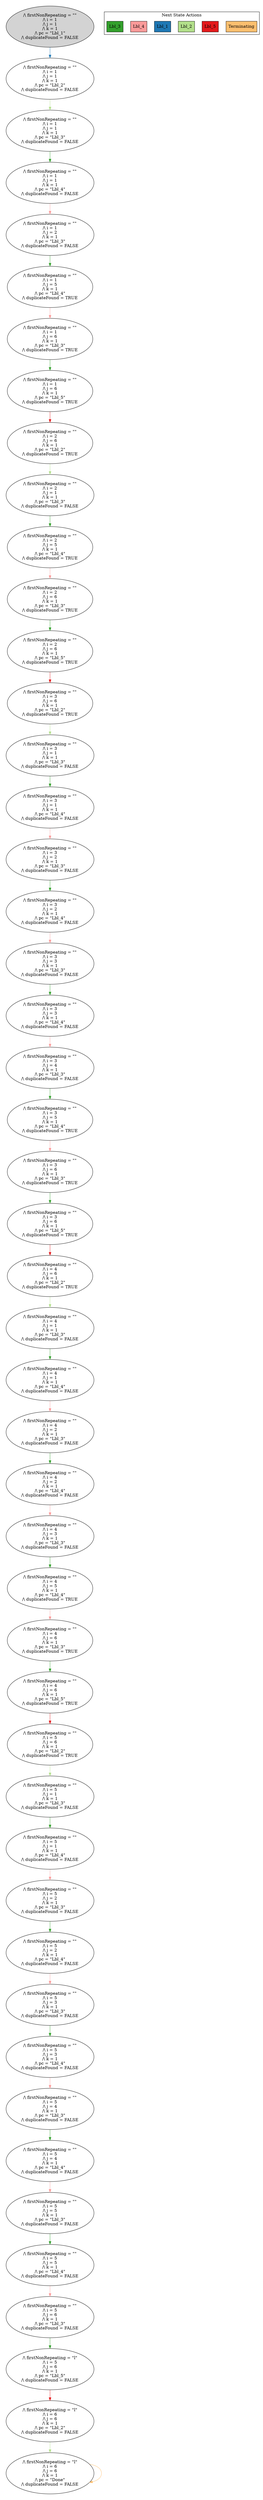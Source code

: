 strict digraph DiskGraph {
edge [colorscheme="paired12"]
nodesep=0.35;
subgraph cluster_graph {
color="white";
-8445810753410017707 [label="/\\ firstNonRepeating = \"\"\n/\\ i = 1\n/\\ j = 1\n/\\ k = 1\n/\\ pc = \"Lbl_1\"\n/\\ duplicateFound = FALSE",style = filled]
-8445810753410017707 -> 4161201901542188738 [label="",color="2",fontcolor="2"];
4161201901542188738 [label="/\\ firstNonRepeating = \"\"\n/\\ i = 1\n/\\ j = 1\n/\\ k = 1\n/\\ pc = \"Lbl_2\"\n/\\ duplicateFound = FALSE"];
4161201901542188738 -> 6299651132098742607 [label="",color="3",fontcolor="3"];
6299651132098742607 [label="/\\ firstNonRepeating = \"\"\n/\\ i = 1\n/\\ j = 1\n/\\ k = 1\n/\\ pc = \"Lbl_3\"\n/\\ duplicateFound = FALSE"];
6299651132098742607 -> -2291497589487780501 [label="",color="4",fontcolor="4"];
-2291497589487780501 [label="/\\ firstNonRepeating = \"\"\n/\\ i = 1\n/\\ j = 1\n/\\ k = 1\n/\\ pc = \"Lbl_4\"\n/\\ duplicateFound = FALSE"];
-2291497589487780501 -> 3518388110111665684 [label="",color="5",fontcolor="5"];
3518388110111665684 [label="/\\ firstNonRepeating = \"\"\n/\\ i = 1\n/\\ j = 2\n/\\ k = 1\n/\\ pc = \"Lbl_3\"\n/\\ duplicateFound = FALSE"];
3518388110111665684 -> -376120355125944019 [label="",color="4",fontcolor="4"];
-376120355125944019 [label="/\\ firstNonRepeating = \"\"\n/\\ i = 1\n/\\ j = 5\n/\\ k = 1\n/\\ pc = \"Lbl_4\"\n/\\ duplicateFound = TRUE"];
-376120355125944019 -> 3037366557562892882 [label="",color="5",fontcolor="5"];
3037366557562892882 [label="/\\ firstNonRepeating = \"\"\n/\\ i = 1\n/\\ j = 6\n/\\ k = 1\n/\\ pc = \"Lbl_3\"\n/\\ duplicateFound = TRUE"];
3037366557562892882 -> -888444106607465989 [label="",color="4",fontcolor="4"];
-888444106607465989 [label="/\\ firstNonRepeating = \"\"\n/\\ i = 1\n/\\ j = 6\n/\\ k = 1\n/\\ pc = \"Lbl_5\"\n/\\ duplicateFound = TRUE"];
-888444106607465989 -> 2560955931721792977 [label="",color="6",fontcolor="6"];
2560955931721792977 [label="/\\ firstNonRepeating = \"\"\n/\\ i = 2\n/\\ j = 6\n/\\ k = 1\n/\\ pc = \"Lbl_2\"\n/\\ duplicateFound = TRUE"];
2560955931721792977 -> 3464178536783358273 [label="",color="3",fontcolor="3"];
3464178536783358273 [label="/\\ firstNonRepeating = \"\"\n/\\ i = 2\n/\\ j = 1\n/\\ k = 1\n/\\ pc = \"Lbl_3\"\n/\\ duplicateFound = FALSE"];
3464178536783358273 -> -7081866630911786717 [label="",color="4",fontcolor="4"];
-7081866630911786717 [label="/\\ firstNonRepeating = \"\"\n/\\ i = 2\n/\\ j = 5\n/\\ k = 1\n/\\ pc = \"Lbl_4\"\n/\\ duplicateFound = TRUE"];
-7081866630911786717 -> 5573489995518104156 [label="",color="5",fontcolor="5"];
5573489995518104156 [label="/\\ firstNonRepeating = \"\"\n/\\ i = 2\n/\\ j = 6\n/\\ k = 1\n/\\ pc = \"Lbl_3\"\n/\\ duplicateFound = TRUE"];
5573489995518104156 -> -7722411536643503627 [label="",color="4",fontcolor="4"];
-7722411536643503627 [label="/\\ firstNonRepeating = \"\"\n/\\ i = 2\n/\\ j = 6\n/\\ k = 1\n/\\ pc = \"Lbl_5\"\n/\\ duplicateFound = TRUE"];
-7722411536643503627 -> 98809719150731819 [label="",color="6",fontcolor="6"];
98809719150731819 [label="/\\ firstNonRepeating = \"\"\n/\\ i = 3\n/\\ j = 6\n/\\ k = 1\n/\\ pc = \"Lbl_2\"\n/\\ duplicateFound = TRUE"];
98809719150731819 -> 1352875618372433595 [label="",color="3",fontcolor="3"];
1352875618372433595 [label="/\\ firstNonRepeating = \"\"\n/\\ i = 3\n/\\ j = 1\n/\\ k = 1\n/\\ pc = \"Lbl_3\"\n/\\ duplicateFound = FALSE"];
1352875618372433595 -> -6514371701769731425 [label="",color="4",fontcolor="4"];
-6514371701769731425 [label="/\\ firstNonRepeating = \"\"\n/\\ i = 3\n/\\ j = 1\n/\\ k = 1\n/\\ pc = \"Lbl_4\"\n/\\ duplicateFound = FALSE"];
-6514371701769731425 -> 8464912692563136992 [label="",color="5",fontcolor="5"];
8464912692563136992 [label="/\\ firstNonRepeating = \"\"\n/\\ i = 3\n/\\ j = 2\n/\\ k = 1\n/\\ pc = \"Lbl_3\"\n/\\ duplicateFound = FALSE"];
8464912692563136992 -> -4456516924533938748 [label="",color="4",fontcolor="4"];
-4456516924533938748 [label="/\\ firstNonRepeating = \"\"\n/\\ i = 3\n/\\ j = 2\n/\\ k = 1\n/\\ pc = \"Lbl_4\"\n/\\ duplicateFound = FALSE"];
-4456516924533938748 -> -4409567511772486316 [label="",color="5",fontcolor="5"];
-4409567511772486316 [label="/\\ firstNonRepeating = \"\"\n/\\ i = 3\n/\\ j = 3\n/\\ k = 1\n/\\ pc = \"Lbl_3\"\n/\\ duplicateFound = FALSE"];
-4409567511772486316 -> 8471339014328815984 [label="",color="4",fontcolor="4"];
8471339014328815984 [label="/\\ firstNonRepeating = \"\"\n/\\ i = 3\n/\\ j = 3\n/\\ k = 1\n/\\ pc = \"Lbl_4\"\n/\\ duplicateFound = FALSE"];
8471339014328815984 -> -5041928036656865450 [label="",color="5",fontcolor="5"];
-5041928036656865450 [label="/\\ firstNonRepeating = \"\"\n/\\ i = 3\n/\\ j = 4\n/\\ k = 1\n/\\ pc = \"Lbl_3\"\n/\\ duplicateFound = FALSE"];
-5041928036656865450 -> -4652927731134193959 [label="",color="4",fontcolor="4"];
-4652927731134193959 [label="/\\ firstNonRepeating = \"\"\n/\\ i = 3\n/\\ j = 5\n/\\ k = 1\n/\\ pc = \"Lbl_4\"\n/\\ duplicateFound = TRUE"];
-4652927731134193959 -> 8037903529923169702 [label="",color="5",fontcolor="5"];
8037903529923169702 [label="/\\ firstNonRepeating = \"\"\n/\\ i = 3\n/\\ j = 6\n/\\ k = 1\n/\\ pc = \"Lbl_3\"\n/\\ duplicateFound = TRUE"];
8037903529923169702 -> -5331937962896828913 [label="",color="4",fontcolor="4"];
-5331937962896828913 [label="/\\ firstNonRepeating = \"\"\n/\\ i = 3\n/\\ j = 6\n/\\ k = 1\n/\\ pc = \"Lbl_5\"\n/\\ duplicateFound = TRUE"];
-5331937962896828913 -> -1335992995917152819 [label="",color="6",fontcolor="6"];
-1335992995917152819 [label="/\\ firstNonRepeating = \"\"\n/\\ i = 4\n/\\ j = 6\n/\\ k = 1\n/\\ pc = \"Lbl_2\"\n/\\ duplicateFound = TRUE"];
-1335992995917152819 -> -77420267256190627 [label="",color="3",fontcolor="3"];
-77420267256190627 [label="/\\ firstNonRepeating = \"\"\n/\\ i = 4\n/\\ j = 1\n/\\ k = 1\n/\\ pc = \"Lbl_3\"\n/\\ duplicateFound = FALSE"];
-77420267256190627 -> 5310552015692094841 [label="",color="4",fontcolor="4"];
5310552015692094841 [label="/\\ firstNonRepeating = \"\"\n/\\ i = 4\n/\\ j = 1\n/\\ k = 1\n/\\ pc = \"Lbl_4\"\n/\\ duplicateFound = FALSE"];
5310552015692094841 -> -7398294167751979514 [label="",color="5",fontcolor="5"];
-7398294167751979514 [label="/\\ firstNonRepeating = \"\"\n/\\ i = 4\n/\\ j = 2\n/\\ k = 1\n/\\ pc = \"Lbl_3\"\n/\\ duplicateFound = FALSE"];
-7398294167751979514 -> 3318544759412505122 [label="",color="4",fontcolor="4"];
3318544759412505122 [label="/\\ firstNonRepeating = \"\"\n/\\ i = 4\n/\\ j = 2\n/\\ k = 1\n/\\ pc = \"Lbl_4\"\n/\\ duplicateFound = FALSE"];
3318544759412505122 -> 3378968753073420978 [label="",color="5",fontcolor="5"];
3378968753073420978 [label="/\\ firstNonRepeating = \"\"\n/\\ i = 4\n/\\ j = 3\n/\\ k = 1\n/\\ pc = \"Lbl_3\"\n/\\ duplicateFound = FALSE"];
3378968753073420978 -> 6001021735091683647 [label="",color="4",fontcolor="4"];
6001021735091683647 [label="/\\ firstNonRepeating = \"\"\n/\\ i = 4\n/\\ j = 5\n/\\ k = 1\n/\\ pc = \"Lbl_4\"\n/\\ duplicateFound = TRUE"];
6001021735091683647 -> -8960248784675499456 [label="",color="5",fontcolor="5"];
-8960248784675499456 [label="/\\ firstNonRepeating = \"\"\n/\\ i = 4\n/\\ j = 6\n/\\ k = 1\n/\\ pc = \"Lbl_3\"\n/\\ duplicateFound = TRUE"];
-8960248784675499456 -> 6497486124380457449 [label="",color="4",fontcolor="4"];
6497486124380457449 [label="/\\ firstNonRepeating = \"\"\n/\\ i = 4\n/\\ j = 6\n/\\ k = 1\n/\\ pc = \"Lbl_5\"\n/\\ duplicateFound = TRUE"];
6497486124380457449 -> -3485570325346541001 [label="",color="6",fontcolor="6"];
-3485570325346541001 [label="/\\ firstNonRepeating = \"\"\n/\\ i = 5\n/\\ j = 6\n/\\ k = 1\n/\\ pc = \"Lbl_2\"\n/\\ duplicateFound = TRUE"];
-3485570325346541001 -> -2577836217913149785 [label="",color="3",fontcolor="3"];
-2577836217913149785 [label="/\\ firstNonRepeating = \"\"\n/\\ i = 5\n/\\ j = 1\n/\\ k = 1\n/\\ pc = \"Lbl_3\"\n/\\ duplicateFound = FALSE"];
-2577836217913149785 -> 7739299450701398659 [label="",color="4",fontcolor="4"];
7739299450701398659 [label="/\\ firstNonRepeating = \"\"\n/\\ i = 5\n/\\ j = 1\n/\\ k = 1\n/\\ pc = \"Lbl_4\"\n/\\ duplicateFound = FALSE"];
7739299450701398659 -> -4934072081019203076 [label="",color="5",fontcolor="5"];
-4934072081019203076 [label="/\\ firstNonRepeating = \"\"\n/\\ i = 5\n/\\ j = 2\n/\\ k = 1\n/\\ pc = \"Lbl_3\"\n/\\ duplicateFound = FALSE"];
-4934072081019203076 -> 925643462414771672 [label="",color="4",fontcolor="4"];
925643462414771672 [label="/\\ firstNonRepeating = \"\"\n/\\ i = 5\n/\\ j = 2\n/\\ k = 1\n/\\ pc = \"Lbl_4\"\n/\\ duplicateFound = FALSE"];
925643462414771672 -> 878728725946230088 [label="",color="5",fontcolor="5"];
878728725946230088 [label="/\\ firstNonRepeating = \"\"\n/\\ i = 5\n/\\ j = 3\n/\\ k = 1\n/\\ pc = \"Lbl_3\"\n/\\ duplicateFound = FALSE"];
878728725946230088 -> -4940462704960974484 [label="",color="4",fontcolor="4"];
-4940462704960974484 [label="/\\ firstNonRepeating = \"\"\n/\\ i = 5\n/\\ j = 3\n/\\ k = 1\n/\\ pc = \"Lbl_4\"\n/\\ duplicateFound = FALSE"];
-4940462704960974484 -> 8428688475149721418 [label="",color="5",fontcolor="5"];
8428688475149721418 [label="/\\ firstNonRepeating = \"\"\n/\\ i = 5\n/\\ j = 4\n/\\ k = 1\n/\\ pc = \"Lbl_3\"\n/\\ duplicateFound = FALSE"];
8428688475149721418 -> -4348617121967445138 [label="",color="4",fontcolor="4"];
-4348617121967445138 [label="/\\ firstNonRepeating = \"\"\n/\\ i = 5\n/\\ j = 4\n/\\ k = 1\n/\\ pc = \"Lbl_4\"\n/\\ duplicateFound = FALSE"];
-4348617121967445138 -> -4373049073395880962 [label="",color="5",fontcolor="5"];
-4373049073395880962 [label="/\\ firstNonRepeating = \"\"\n/\\ i = 5\n/\\ j = 5\n/\\ k = 1\n/\\ pc = \"Lbl_3\"\n/\\ duplicateFound = FALSE"];
-4373049073395880962 -> 8363715912211865562 [label="",color="4",fontcolor="4"];
8363715912211865562 [label="/\\ firstNonRepeating = \"\"\n/\\ i = 5\n/\\ j = 5\n/\\ k = 1\n/\\ pc = \"Lbl_4\"\n/\\ duplicateFound = FALSE"];
8363715912211865562 -> -6561525844896330587 [label="",color="5",fontcolor="5"];
-6561525844896330587 [label="/\\ firstNonRepeating = \"\"\n/\\ i = 5\n/\\ j = 6\n/\\ k = 1\n/\\ pc = \"Lbl_3\"\n/\\ duplicateFound = FALSE"];
-6561525844896330587 -> -5689616335515043071 [label="",color="4",fontcolor="4"];
-5689616335515043071 [label="/\\ firstNonRepeating = \"l\"\n/\\ i = 5\n/\\ j = 6\n/\\ k = 1\n/\\ pc = \"Lbl_5\"\n/\\ duplicateFound = FALSE"];
-5689616335515043071 -> 7001873686805753643 [label="",color="6",fontcolor="6"];
7001873686805753643 [label="/\\ firstNonRepeating = \"l\"\n/\\ i = 6\n/\\ j = 6\n/\\ k = 1\n/\\ pc = \"Lbl_2\"\n/\\ duplicateFound = FALSE"];
7001873686805753643 -> -1486124893725936503 [label="",color="3",fontcolor="3"];
-1486124893725936503 [label="/\\ firstNonRepeating = \"l\"\n/\\ i = 6\n/\\ j = 6\n/\\ k = 1\n/\\ pc = \"Done\"\n/\\ duplicateFound = FALSE"];
-1486124893725936503 -> -1486124893725936503 [label="",color="7",fontcolor="7"];
{rank = same; -8445810753410017707;}
{rank = same; 4161201901542188738;}
{rank = same; 6299651132098742607;}
{rank = same; -2291497589487780501;}
{rank = same; 3518388110111665684;}
{rank = same; -376120355125944019;}
{rank = same; 3037366557562892882;}
{rank = same; -888444106607465989;}
{rank = same; 2560955931721792977;}
{rank = same; 3464178536783358273;}
{rank = same; -7081866630911786717;}
{rank = same; 5573489995518104156;}
{rank = same; -7722411536643503627;}
{rank = same; 98809719150731819;}
{rank = same; 1352875618372433595;}
{rank = same; -6514371701769731425;}
{rank = same; 8464912692563136992;}
{rank = same; -4456516924533938748;}
{rank = same; -4409567511772486316;}
{rank = same; 8471339014328815984;}
{rank = same; -5041928036656865450;}
{rank = same; -4652927731134193959;}
{rank = same; 8037903529923169702;}
{rank = same; -5331937962896828913;}
{rank = same; -1335992995917152819;}
{rank = same; -77420267256190627;}
{rank = same; 5310552015692094841;}
{rank = same; -7398294167751979514;}
{rank = same; 3318544759412505122;}
{rank = same; 3378968753073420978;}
{rank = same; 6001021735091683647;}
{rank = same; -8960248784675499456;}
{rank = same; 6497486124380457449;}
{rank = same; -3485570325346541001;}
{rank = same; -2577836217913149785;}
{rank = same; 7739299450701398659;}
{rank = same; -4934072081019203076;}
{rank = same; 925643462414771672;}
{rank = same; 878728725946230088;}
{rank = same; -4940462704960974484;}
{rank = same; 8428688475149721418;}
{rank = same; -4348617121967445138;}
{rank = same; -4373049073395880962;}
{rank = same; 8363715912211865562;}
{rank = same; -6561525844896330587;}
{rank = same; -5689616335515043071;}
{rank = same; 7001873686805753643;}
{rank = same; -1486124893725936503;}
}
subgraph cluster_legend {graph[style=bold];label = "Next State Actions" style="solid"
node [ labeljust="l",colorscheme="paired12",style=filled,shape=record ]
Terminating [label="Terminating",fillcolor=7]
Lbl_5 [label="Lbl_5",fillcolor=6]
Lbl_2 [label="Lbl_2",fillcolor=3]
Lbl_1 [label="Lbl_1",fillcolor=2]
Lbl_4 [label="Lbl_4",fillcolor=5]
Lbl_3 [label="Lbl_3",fillcolor=4]
}}